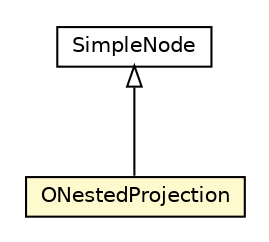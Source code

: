 #!/usr/local/bin/dot
#
# Class diagram 
# Generated by UMLGraph version R5_6-24-gf6e263 (http://www.umlgraph.org/)
#

digraph G {
	edge [fontname="Helvetica",fontsize=10,labelfontname="Helvetica",labelfontsize=10];
	node [fontname="Helvetica",fontsize=10,shape=plaintext];
	nodesep=0.25;
	ranksep=0.5;
	// com.orientechnologies.orient.core.sql.parser.ONestedProjection
	c4858568 [label=<<table title="com.orientechnologies.orient.core.sql.parser.ONestedProjection" border="0" cellborder="1" cellspacing="0" cellpadding="2" port="p" bgcolor="lemonChiffon" href="./ONestedProjection.html">
		<tr><td><table border="0" cellspacing="0" cellpadding="1">
<tr><td align="center" balign="center"> ONestedProjection </td></tr>
		</table></td></tr>
		</table>>, URL="./ONestedProjection.html", fontname="Helvetica", fontcolor="black", fontsize=10.0];
	// com.orientechnologies.orient.core.sql.parser.SimpleNode
	c4858715 [label=<<table title="com.orientechnologies.orient.core.sql.parser.SimpleNode" border="0" cellborder="1" cellspacing="0" cellpadding="2" port="p" href="./SimpleNode.html">
		<tr><td><table border="0" cellspacing="0" cellpadding="1">
<tr><td align="center" balign="center"> SimpleNode </td></tr>
		</table></td></tr>
		</table>>, URL="./SimpleNode.html", fontname="Helvetica", fontcolor="black", fontsize=10.0];
	//com.orientechnologies.orient.core.sql.parser.ONestedProjection extends com.orientechnologies.orient.core.sql.parser.SimpleNode
	c4858715:p -> c4858568:p [dir=back,arrowtail=empty];
}

